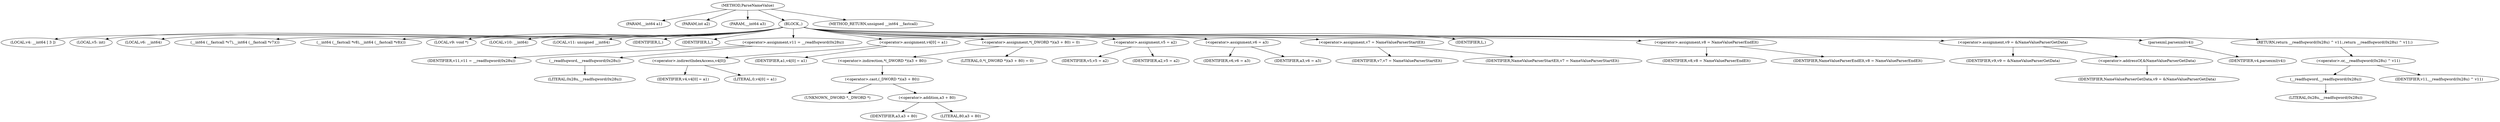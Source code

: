 digraph ParseNameValue {  
"1000109" [label = "(METHOD,ParseNameValue)" ]
"1000110" [label = "(PARAM,__int64 a1)" ]
"1000111" [label = "(PARAM,int a2)" ]
"1000112" [label = "(PARAM,__int64 a3)" ]
"1000113" [label = "(BLOCK,,)" ]
"1000114" [label = "(LOCAL,v4: __int64 [ 3 ])" ]
"1000115" [label = "(LOCAL,v5: int)" ]
"1000116" [label = "(LOCAL,v6: __int64)" ]
"1000117" [label = "(__int64 (__fastcall *v7),__int64 (__fastcall *v7)())" ]
"1000118" [label = "(__int64 (__fastcall *v8),__int64 (__fastcall *v8)())" ]
"1000119" [label = "(LOCAL,v9: void *)" ]
"1000120" [label = "(LOCAL,v10: __int64)" ]
"1000121" [label = "(LOCAL,v11: unsigned __int64)" ]
"1000122" [label = "(IDENTIFIER,L,)" ]
"1000123" [label = "(IDENTIFIER,L,)" ]
"1000124" [label = "(<operator>.assignment,v11 = __readfsqword(0x28u))" ]
"1000125" [label = "(IDENTIFIER,v11,v11 = __readfsqword(0x28u))" ]
"1000126" [label = "(__readfsqword,__readfsqword(0x28u))" ]
"1000127" [label = "(LITERAL,0x28u,__readfsqword(0x28u))" ]
"1000128" [label = "(<operator>.assignment,v4[0] = a1)" ]
"1000129" [label = "(<operator>.indirectIndexAccess,v4[0])" ]
"1000130" [label = "(IDENTIFIER,v4,v4[0] = a1)" ]
"1000131" [label = "(LITERAL,0,v4[0] = a1)" ]
"1000132" [label = "(IDENTIFIER,a1,v4[0] = a1)" ]
"1000133" [label = "(<operator>.assignment,*(_DWORD *)(a3 + 80) = 0)" ]
"1000134" [label = "(<operator>.indirection,*(_DWORD *)(a3 + 80))" ]
"1000135" [label = "(<operator>.cast,(_DWORD *)(a3 + 80))" ]
"1000136" [label = "(UNKNOWN,_DWORD *,_DWORD *)" ]
"1000137" [label = "(<operator>.addition,a3 + 80)" ]
"1000138" [label = "(IDENTIFIER,a3,a3 + 80)" ]
"1000139" [label = "(LITERAL,80,a3 + 80)" ]
"1000140" [label = "(LITERAL,0,*(_DWORD *)(a3 + 80) = 0)" ]
"1000141" [label = "(<operator>.assignment,v5 = a2)" ]
"1000142" [label = "(IDENTIFIER,v5,v5 = a2)" ]
"1000143" [label = "(IDENTIFIER,a2,v5 = a2)" ]
"1000144" [label = "(<operator>.assignment,v6 = a3)" ]
"1000145" [label = "(IDENTIFIER,v6,v6 = a3)" ]
"1000146" [label = "(IDENTIFIER,a3,v6 = a3)" ]
"1000147" [label = "(<operator>.assignment,v7 = NameValueParserStartElt)" ]
"1000148" [label = "(IDENTIFIER,v7,v7 = NameValueParserStartElt)" ]
"1000149" [label = "(IDENTIFIER,NameValueParserStartElt,v7 = NameValueParserStartElt)" ]
"1000150" [label = "(IDENTIFIER,L,)" ]
"1000151" [label = "(<operator>.assignment,v8 = NameValueParserEndElt)" ]
"1000152" [label = "(IDENTIFIER,v8,v8 = NameValueParserEndElt)" ]
"1000153" [label = "(IDENTIFIER,NameValueParserEndElt,v8 = NameValueParserEndElt)" ]
"1000154" [label = "(<operator>.assignment,v9 = &NameValueParserGetData)" ]
"1000155" [label = "(IDENTIFIER,v9,v9 = &NameValueParserGetData)" ]
"1000156" [label = "(<operator>.addressOf,&NameValueParserGetData)" ]
"1000157" [label = "(IDENTIFIER,NameValueParserGetData,v9 = &NameValueParserGetData)" ]
"1000158" [label = "(parsexml,parsexml(v4))" ]
"1000159" [label = "(IDENTIFIER,v4,parsexml(v4))" ]
"1000160" [label = "(RETURN,return __readfsqword(0x28u) ^ v11;,return __readfsqword(0x28u) ^ v11;)" ]
"1000161" [label = "(<operator>.or,__readfsqword(0x28u) ^ v11)" ]
"1000162" [label = "(__readfsqword,__readfsqword(0x28u))" ]
"1000163" [label = "(LITERAL,0x28u,__readfsqword(0x28u))" ]
"1000164" [label = "(IDENTIFIER,v11,__readfsqword(0x28u) ^ v11)" ]
"1000165" [label = "(METHOD_RETURN,unsigned __int64 __fastcall)" ]
  "1000109" -> "1000110" 
  "1000109" -> "1000111" 
  "1000109" -> "1000112" 
  "1000109" -> "1000113" 
  "1000109" -> "1000165" 
  "1000113" -> "1000114" 
  "1000113" -> "1000115" 
  "1000113" -> "1000116" 
  "1000113" -> "1000117" 
  "1000113" -> "1000118" 
  "1000113" -> "1000119" 
  "1000113" -> "1000120" 
  "1000113" -> "1000121" 
  "1000113" -> "1000122" 
  "1000113" -> "1000123" 
  "1000113" -> "1000124" 
  "1000113" -> "1000128" 
  "1000113" -> "1000133" 
  "1000113" -> "1000141" 
  "1000113" -> "1000144" 
  "1000113" -> "1000147" 
  "1000113" -> "1000150" 
  "1000113" -> "1000151" 
  "1000113" -> "1000154" 
  "1000113" -> "1000158" 
  "1000113" -> "1000160" 
  "1000124" -> "1000125" 
  "1000124" -> "1000126" 
  "1000126" -> "1000127" 
  "1000128" -> "1000129" 
  "1000128" -> "1000132" 
  "1000129" -> "1000130" 
  "1000129" -> "1000131" 
  "1000133" -> "1000134" 
  "1000133" -> "1000140" 
  "1000134" -> "1000135" 
  "1000135" -> "1000136" 
  "1000135" -> "1000137" 
  "1000137" -> "1000138" 
  "1000137" -> "1000139" 
  "1000141" -> "1000142" 
  "1000141" -> "1000143" 
  "1000144" -> "1000145" 
  "1000144" -> "1000146" 
  "1000147" -> "1000148" 
  "1000147" -> "1000149" 
  "1000151" -> "1000152" 
  "1000151" -> "1000153" 
  "1000154" -> "1000155" 
  "1000154" -> "1000156" 
  "1000156" -> "1000157" 
  "1000158" -> "1000159" 
  "1000160" -> "1000161" 
  "1000161" -> "1000162" 
  "1000161" -> "1000164" 
  "1000162" -> "1000163" 
}
